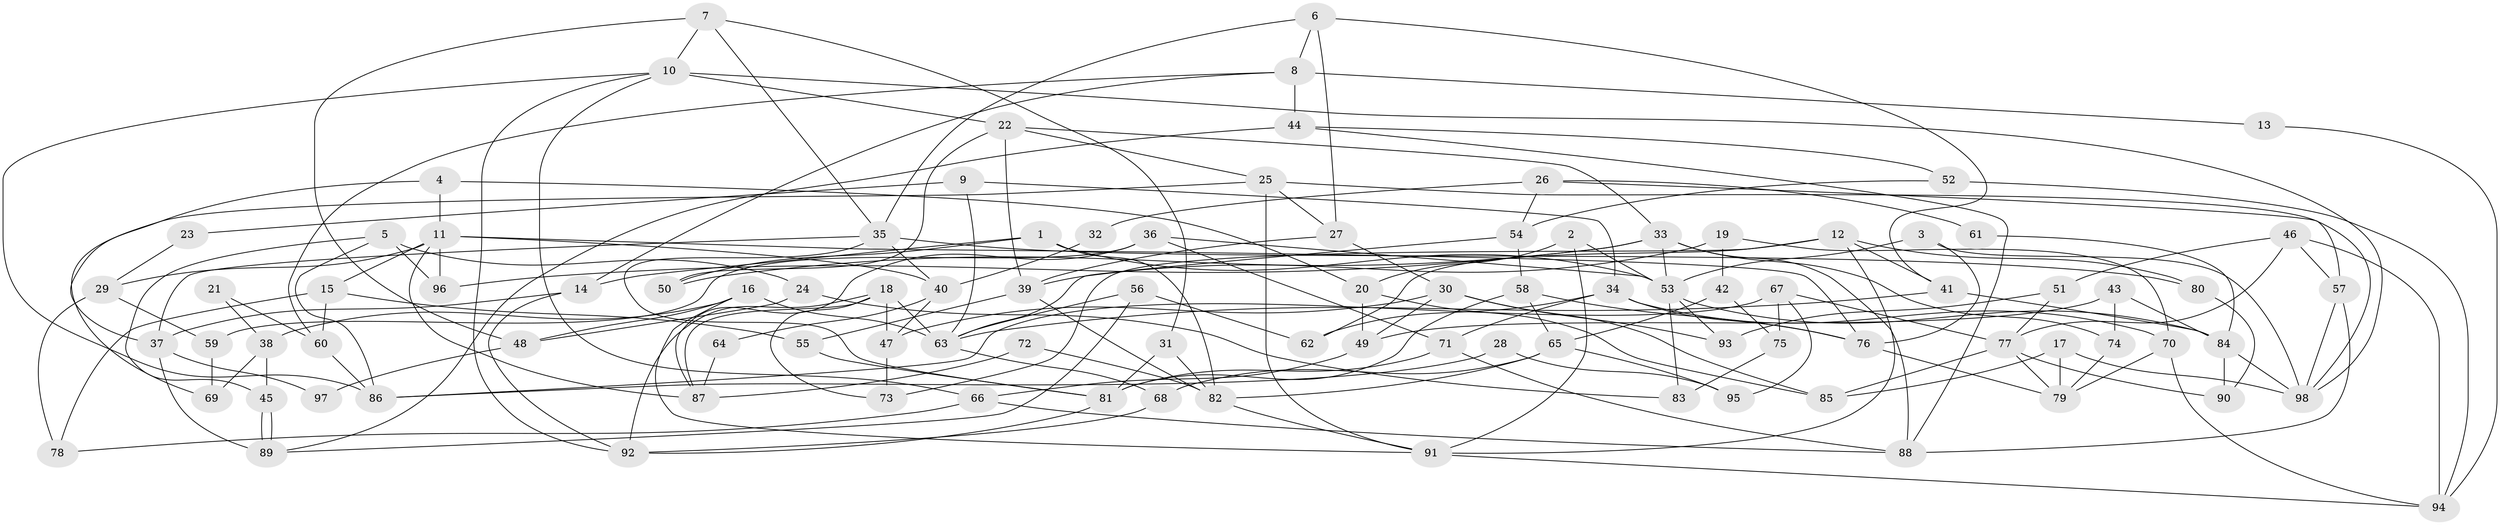 // Generated by graph-tools (version 1.1) at 2025/49/03/09/25 04:49:59]
// undirected, 98 vertices, 196 edges
graph export_dot {
graph [start="1"]
  node [color=gray90,style=filled];
  1;
  2;
  3;
  4;
  5;
  6;
  7;
  8;
  9;
  10;
  11;
  12;
  13;
  14;
  15;
  16;
  17;
  18;
  19;
  20;
  21;
  22;
  23;
  24;
  25;
  26;
  27;
  28;
  29;
  30;
  31;
  32;
  33;
  34;
  35;
  36;
  37;
  38;
  39;
  40;
  41;
  42;
  43;
  44;
  45;
  46;
  47;
  48;
  49;
  50;
  51;
  52;
  53;
  54;
  55;
  56;
  57;
  58;
  59;
  60;
  61;
  62;
  63;
  64;
  65;
  66;
  67;
  68;
  69;
  70;
  71;
  72;
  73;
  74;
  75;
  76;
  77;
  78;
  79;
  80;
  81;
  82;
  83;
  84;
  85;
  86;
  87;
  88;
  89;
  90;
  91;
  92;
  93;
  94;
  95;
  96;
  97;
  98;
  1 -- 82;
  1 -- 53;
  1 -- 14;
  1 -- 50;
  2 -- 91;
  2 -- 53;
  2 -- 20;
  3 -- 98;
  3 -- 76;
  3 -- 53;
  4 -- 20;
  4 -- 11;
  4 -- 37;
  5 -- 96;
  5 -- 24;
  5 -- 45;
  5 -- 86;
  6 -- 41;
  6 -- 35;
  6 -- 8;
  6 -- 27;
  7 -- 31;
  7 -- 10;
  7 -- 35;
  7 -- 48;
  8 -- 14;
  8 -- 13;
  8 -- 44;
  8 -- 60;
  9 -- 34;
  9 -- 63;
  9 -- 23;
  10 -- 22;
  10 -- 66;
  10 -- 86;
  10 -- 92;
  10 -- 98;
  11 -- 76;
  11 -- 15;
  11 -- 29;
  11 -- 40;
  11 -- 87;
  11 -- 96;
  12 -- 73;
  12 -- 41;
  12 -- 62;
  12 -- 80;
  12 -- 91;
  13 -- 94;
  14 -- 92;
  14 -- 37;
  15 -- 60;
  15 -- 55;
  15 -- 78;
  16 -- 63;
  16 -- 91;
  16 -- 38;
  16 -- 48;
  17 -- 79;
  17 -- 98;
  17 -- 85;
  18 -- 47;
  18 -- 92;
  18 -- 63;
  18 -- 73;
  18 -- 87;
  19 -- 70;
  19 -- 39;
  19 -- 42;
  20 -- 49;
  20 -- 85;
  21 -- 38;
  21 -- 60;
  22 -- 50;
  22 -- 33;
  22 -- 25;
  22 -- 39;
  23 -- 29;
  24 -- 48;
  24 -- 83;
  25 -- 98;
  25 -- 27;
  25 -- 69;
  25 -- 91;
  26 -- 54;
  26 -- 57;
  26 -- 32;
  26 -- 61;
  27 -- 30;
  27 -- 39;
  28 -- 86;
  28 -- 95;
  29 -- 59;
  29 -- 78;
  30 -- 85;
  30 -- 47;
  30 -- 49;
  30 -- 93;
  31 -- 82;
  31 -- 81;
  32 -- 40;
  33 -- 74;
  33 -- 53;
  33 -- 50;
  33 -- 88;
  33 -- 96;
  34 -- 62;
  34 -- 71;
  34 -- 70;
  34 -- 76;
  35 -- 37;
  35 -- 40;
  35 -- 80;
  35 -- 81;
  36 -- 87;
  36 -- 53;
  36 -- 59;
  36 -- 71;
  37 -- 89;
  37 -- 97;
  38 -- 45;
  38 -- 69;
  39 -- 55;
  39 -- 82;
  40 -- 47;
  40 -- 64;
  41 -- 84;
  41 -- 63;
  42 -- 65;
  42 -- 75;
  43 -- 49;
  43 -- 84;
  43 -- 74;
  44 -- 89;
  44 -- 52;
  44 -- 88;
  45 -- 89;
  45 -- 89;
  46 -- 57;
  46 -- 77;
  46 -- 51;
  46 -- 94;
  47 -- 73;
  48 -- 97;
  49 -- 66;
  51 -- 77;
  51 -- 93;
  52 -- 94;
  52 -- 54;
  53 -- 93;
  53 -- 83;
  53 -- 84;
  54 -- 58;
  54 -- 63;
  55 -- 81;
  56 -- 63;
  56 -- 89;
  56 -- 62;
  57 -- 88;
  57 -- 98;
  58 -- 81;
  58 -- 65;
  58 -- 76;
  59 -- 69;
  60 -- 86;
  61 -- 84;
  63 -- 68;
  64 -- 87;
  65 -- 68;
  65 -- 82;
  65 -- 95;
  66 -- 78;
  66 -- 88;
  67 -- 77;
  67 -- 86;
  67 -- 75;
  67 -- 95;
  68 -- 92;
  70 -- 94;
  70 -- 79;
  71 -- 88;
  71 -- 81;
  72 -- 87;
  72 -- 82;
  74 -- 79;
  75 -- 83;
  76 -- 79;
  77 -- 85;
  77 -- 79;
  77 -- 90;
  80 -- 90;
  81 -- 92;
  82 -- 91;
  84 -- 90;
  84 -- 98;
  91 -- 94;
}
